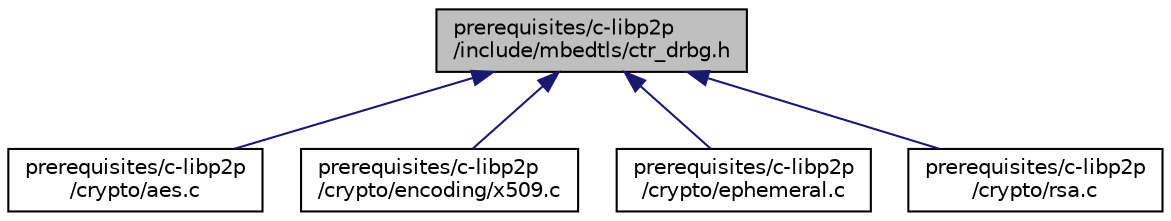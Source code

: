 digraph "prerequisites/c-libp2p/include/mbedtls/ctr_drbg.h"
{
  edge [fontname="Helvetica",fontsize="10",labelfontname="Helvetica",labelfontsize="10"];
  node [fontname="Helvetica",fontsize="10",shape=record];
  Node7 [label="prerequisites/c-libp2p\l/include/mbedtls/ctr_drbg.h",height=0.2,width=0.4,color="black", fillcolor="grey75", style="filled", fontcolor="black"];
  Node7 -> Node8 [dir="back",color="midnightblue",fontsize="10",style="solid"];
  Node8 [label="prerequisites/c-libp2p\l/crypto/aes.c",height=0.2,width=0.4,color="black", fillcolor="white", style="filled",URL="$crypto_2aes_8c_source.html"];
  Node7 -> Node9 [dir="back",color="midnightblue",fontsize="10",style="solid"];
  Node9 [label="prerequisites/c-libp2p\l/crypto/encoding/x509.c",height=0.2,width=0.4,color="black", fillcolor="white", style="filled",URL="$crypto_2encoding_2x509_8c_source.html"];
  Node7 -> Node10 [dir="back",color="midnightblue",fontsize="10",style="solid"];
  Node10 [label="prerequisites/c-libp2p\l/crypto/ephemeral.c",height=0.2,width=0.4,color="black", fillcolor="white", style="filled",URL="$ephemeral_8c_source.html"];
  Node7 -> Node11 [dir="back",color="midnightblue",fontsize="10",style="solid"];
  Node11 [label="prerequisites/c-libp2p\l/crypto/rsa.c",height=0.2,width=0.4,color="black", fillcolor="white", style="filled",URL="$crypto_2rsa_8c_source.html"];
}
